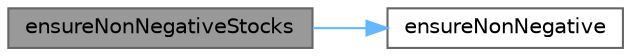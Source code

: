 digraph "ensureNonNegativeStocks"
{
 // LATEX_PDF_SIZE
  bgcolor="transparent";
  edge [fontname=Helvetica,fontsize=10,labelfontname=Helvetica,labelfontsize=10];
  node [fontname=Helvetica,fontsize=10,shape=box,height=0.2,width=0.4];
  rankdir="LR";
  Node1 [id="Node000001",label="ensureNonNegativeStocks",height=0.2,width=0.4,color="gray40", fillcolor="grey60", style="filled", fontcolor="black",tooltip=" "];
  Node1 -> Node2 [id="edge2_Node000001_Node000002",color="steelblue1",style="solid",tooltip=" "];
  Node2 [id="Node000002",label="ensureNonNegative",height=0.2,width=0.4,color="grey40", fillcolor="white", style="filled",URL="$d7/d63/sipnetv_jan2007_8c.html#ac9b31a3b89b0fd8bcca50ded6c094e14",tooltip=" "];
}
